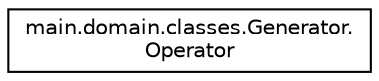 digraph "Graphical Class Hierarchy"
{
 // INTERACTIVE_SVG=YES
 // LATEX_PDF_SIZE
  edge [fontname="Helvetica",fontsize="10",labelfontname="Helvetica",labelfontsize="10"];
  node [fontname="Helvetica",fontsize="10",shape=record];
  rankdir="LR";
  Node0 [label="main.domain.classes.Generator.\lOperator",height=0.2,width=0.4,color="black", fillcolor="white", style="filled",URL="$enummain_1_1domain_1_1classes_1_1Generator_1_1Operator.html",tooltip=" "];
}
